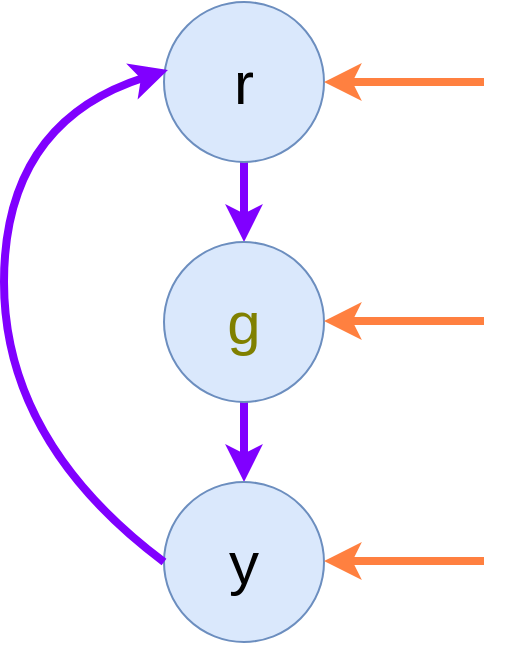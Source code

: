 <mxfile version="20.8.4" type="device"><diagram id="Vm-dmRwBUpTfegKaNOVS" name="Page-1"><mxGraphModel dx="2284" dy="782" grid="1" gridSize="10" guides="1" tooltips="1" connect="1" arrows="1" fold="1" page="1" pageScale="1" pageWidth="850" pageHeight="1100" math="0" shadow="0"><root><mxCell id="0"/><mxCell id="1" parent="0"/><mxCell id="O0vz6La_1CmnkAVU8m8k-5" value="" style="edgeStyle=orthogonalEdgeStyle;rounded=0;orthogonalLoop=1;jettySize=auto;html=1;fontSize=30;strokeColor=#8000ff;strokeWidth=4;" edge="1" parent="1" source="O0vz6La_1CmnkAVU8m8k-1" target="O0vz6La_1CmnkAVU8m8k-3"><mxGeometry relative="1" as="geometry"/></mxCell><mxCell id="O0vz6La_1CmnkAVU8m8k-1" value="&lt;font style=&quot;font-size: 30px;&quot;&gt;r&lt;/font&gt;" style="ellipse;whiteSpace=wrap;html=1;aspect=fixed;fillColor=#dae8fc;strokeColor=#6c8ebf;" vertex="1" parent="1"><mxGeometry x="80" y="60" width="80" height="80" as="geometry"/></mxCell><mxCell id="O0vz6La_1CmnkAVU8m8k-6" value="" style="edgeStyle=orthogonalEdgeStyle;rounded=0;orthogonalLoop=1;jettySize=auto;html=1;fontSize=30;strokeColor=#8000ff;strokeWidth=4;" edge="1" parent="1" source="O0vz6La_1CmnkAVU8m8k-3" target="O0vz6La_1CmnkAVU8m8k-4"><mxGeometry relative="1" as="geometry"/></mxCell><mxCell id="O0vz6La_1CmnkAVU8m8k-3" value="&lt;font style=&quot;font-size: 30px;&quot; color=&quot;#808000&quot;&gt;g&lt;/font&gt;" style="ellipse;whiteSpace=wrap;html=1;aspect=fixed;fillColor=#dae8fc;strokeColor=#6c8ebf;" vertex="1" parent="1"><mxGeometry x="80" y="180" width="80" height="80" as="geometry"/></mxCell><mxCell id="O0vz6La_1CmnkAVU8m8k-4" value="&lt;font style=&quot;font-size: 30px;&quot;&gt;y&lt;/font&gt;" style="ellipse;whiteSpace=wrap;html=1;aspect=fixed;fillColor=#dae8fc;strokeColor=#6c8ebf;" vertex="1" parent="1"><mxGeometry x="80" y="300" width="80" height="80" as="geometry"/></mxCell><mxCell id="O0vz6La_1CmnkAVU8m8k-13" value="" style="curved=1;endArrow=classic;html=1;rounded=0;fontSize=30;entryX=0.025;entryY=0.425;entryDx=0;entryDy=0;entryPerimeter=0;strokeColor=#8000ff;strokeWidth=4;" edge="1" parent="1" target="O0vz6La_1CmnkAVU8m8k-1"><mxGeometry width="50" height="50" relative="1" as="geometry"><mxPoint x="80" y="340" as="sourcePoint"/><mxPoint y="150" as="targetPoint"/><Array as="points"><mxPoint y="280"/><mxPoint y="120"/></Array></mxGeometry></mxCell><mxCell id="O0vz6La_1CmnkAVU8m8k-15" value="" style="endArrow=classic;html=1;rounded=0;fontSize=30;entryX=1;entryY=0.5;entryDx=0;entryDy=0;strokeColor=#ff8040;strokeWidth=4;" edge="1" parent="1" target="O0vz6La_1CmnkAVU8m8k-1"><mxGeometry width="50" height="50" relative="1" as="geometry"><mxPoint x="240" y="100" as="sourcePoint"/><mxPoint x="450" y="370" as="targetPoint"/></mxGeometry></mxCell><mxCell id="O0vz6La_1CmnkAVU8m8k-18" value="" style="endArrow=classic;html=1;rounded=0;fontSize=30;entryX=1;entryY=0.5;entryDx=0;entryDy=0;strokeColor=#ff8040;strokeWidth=4;" edge="1" parent="1"><mxGeometry width="50" height="50" relative="1" as="geometry"><mxPoint x="240" y="219.5" as="sourcePoint"/><mxPoint x="160" y="219.5" as="targetPoint"/></mxGeometry></mxCell><mxCell id="O0vz6La_1CmnkAVU8m8k-19" value="" style="endArrow=classic;html=1;rounded=0;fontSize=30;entryX=1;entryY=0.5;entryDx=0;entryDy=0;strokeColor=#ff8040;strokeWidth=4;" edge="1" parent="1"><mxGeometry width="50" height="50" relative="1" as="geometry"><mxPoint x="240" y="339.5" as="sourcePoint"/><mxPoint x="160" y="339.5" as="targetPoint"/></mxGeometry></mxCell></root></mxGraphModel></diagram></mxfile>